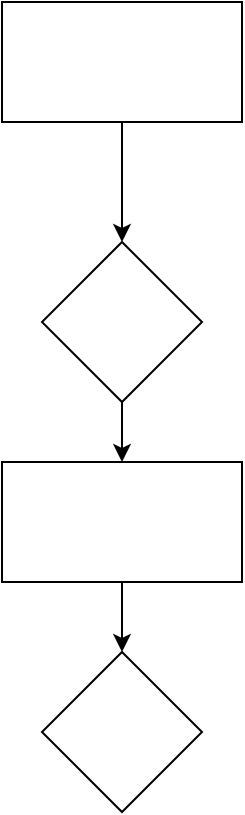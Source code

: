 <mxfile version="26.0.13">
  <diagram name="Страница — 1" id="At0R0NxvHM6mus76tEux">
    <mxGraphModel dx="1562" dy="863" grid="1" gridSize="10" guides="1" tooltips="1" connect="1" arrows="1" fold="1" page="1" pageScale="1" pageWidth="827" pageHeight="1169" math="0" shadow="0">
      <root>
        <mxCell id="0" />
        <mxCell id="1" parent="0" />
        <mxCell id="WkIa72aEEKLCxDkk-UFu-8" style="edgeStyle=orthogonalEdgeStyle;rounded=0;orthogonalLoop=1;jettySize=auto;html=1;entryX=0.5;entryY=0;entryDx=0;entryDy=0;" edge="1" parent="1" source="WkIa72aEEKLCxDkk-UFu-1" target="WkIa72aEEKLCxDkk-UFu-4">
          <mxGeometry relative="1" as="geometry" />
        </mxCell>
        <mxCell id="WkIa72aEEKLCxDkk-UFu-1" value="" style="rounded=0;whiteSpace=wrap;html=1;" vertex="1" parent="1">
          <mxGeometry x="350" y="410" width="120" height="60" as="geometry" />
        </mxCell>
        <mxCell id="WkIa72aEEKLCxDkk-UFu-7" style="edgeStyle=orthogonalEdgeStyle;rounded=0;orthogonalLoop=1;jettySize=auto;html=1;" edge="1" parent="1" source="WkIa72aEEKLCxDkk-UFu-3" target="WkIa72aEEKLCxDkk-UFu-1">
          <mxGeometry relative="1" as="geometry" />
        </mxCell>
        <mxCell id="WkIa72aEEKLCxDkk-UFu-3" value="" style="rhombus;whiteSpace=wrap;html=1;" vertex="1" parent="1">
          <mxGeometry x="370" y="300" width="80" height="80" as="geometry" />
        </mxCell>
        <mxCell id="WkIa72aEEKLCxDkk-UFu-4" value="" style="rhombus;whiteSpace=wrap;html=1;" vertex="1" parent="1">
          <mxGeometry x="370" y="505" width="80" height="80" as="geometry" />
        </mxCell>
        <mxCell id="WkIa72aEEKLCxDkk-UFu-6" style="edgeStyle=orthogonalEdgeStyle;rounded=0;orthogonalLoop=1;jettySize=auto;html=1;" edge="1" parent="1" source="WkIa72aEEKLCxDkk-UFu-5" target="WkIa72aEEKLCxDkk-UFu-3">
          <mxGeometry relative="1" as="geometry" />
        </mxCell>
        <mxCell id="WkIa72aEEKLCxDkk-UFu-5" value="" style="rounded=0;whiteSpace=wrap;html=1;" vertex="1" parent="1">
          <mxGeometry x="350" y="180" width="120" height="60" as="geometry" />
        </mxCell>
      </root>
    </mxGraphModel>
  </diagram>
</mxfile>
